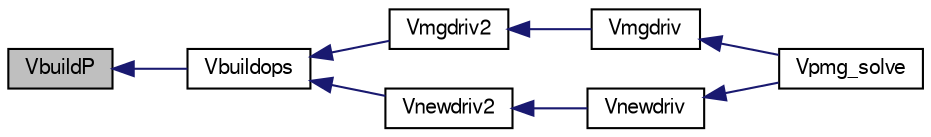 digraph G
{
  edge [fontname="FreeSans",fontsize="10",labelfontname="FreeSans",labelfontsize="10"];
  node [fontname="FreeSans",fontsize="10",shape=record];
  rankdir=LR;
  Node1 [label="VbuildP",height=0.2,width=0.4,color="black", fillcolor="grey75", style="filled" fontcolor="black"];
  Node1 -> Node2 [dir=back,color="midnightblue",fontsize="10",style="solid",fontname="FreeSans"];
  Node2 [label="Vbuildops",height=0.2,width=0.4,color="black", fillcolor="white", style="filled",URL="$mgsubd_8c.html#ab676e77a0ea7fd89e6e93fca248831ae",tooltip="Build operators, boundary arrays, modify affine vectors ido==0: do only fine level ido==1: do only co..."];
  Node2 -> Node3 [dir=back,color="midnightblue",fontsize="10",style="solid",fontname="FreeSans"];
  Node3 [label="Vmgdriv2",height=0.2,width=0.4,color="black", fillcolor="white", style="filled",URL="$mgdrvd_8c.html#ad88069b85b98b96bcbfbf4bfab67c661",tooltip="Solves the pde using the multi-grid method."];
  Node3 -> Node4 [dir=back,color="midnightblue",fontsize="10",style="solid",fontname="FreeSans"];
  Node4 [label="Vmgdriv",height=0.2,width=0.4,color="black", fillcolor="white", style="filled",URL="$group___p_m_g_c.html#gae0bd7674be993f09052615397fb11ef7",tooltip="Multilevel solver driver."];
  Node4 -> Node5 [dir=back,color="midnightblue",fontsize="10",style="solid",fontname="FreeSans"];
  Node5 [label="Vpmg_solve",height=0.2,width=0.4,color="black", fillcolor="white", style="filled",URL="$group___vpmg.html#ga86a44c6ef4ada350900ef88e87428082",tooltip="Solve the PBE using PMG."];
  Node2 -> Node6 [dir=back,color="midnightblue",fontsize="10",style="solid",fontname="FreeSans"];
  Node6 [label="Vnewdriv2",height=0.2,width=0.4,color="black", fillcolor="white", style="filled",URL="$newdrvd_8c.html#a8b2877638552af80324173636bf0506a",tooltip="Solves using Newton&#39;s Method."];
  Node6 -> Node7 [dir=back,color="midnightblue",fontsize="10",style="solid",fontname="FreeSans"];
  Node7 [label="Vnewdriv",height=0.2,width=0.4,color="black", fillcolor="white", style="filled",URL="$group___p_m_g_c.html#ga579debc5cc00c2e8e9901fa65e165a12",tooltip="Driver for the Newton Solver."];
  Node7 -> Node5 [dir=back,color="midnightblue",fontsize="10",style="solid",fontname="FreeSans"];
}
